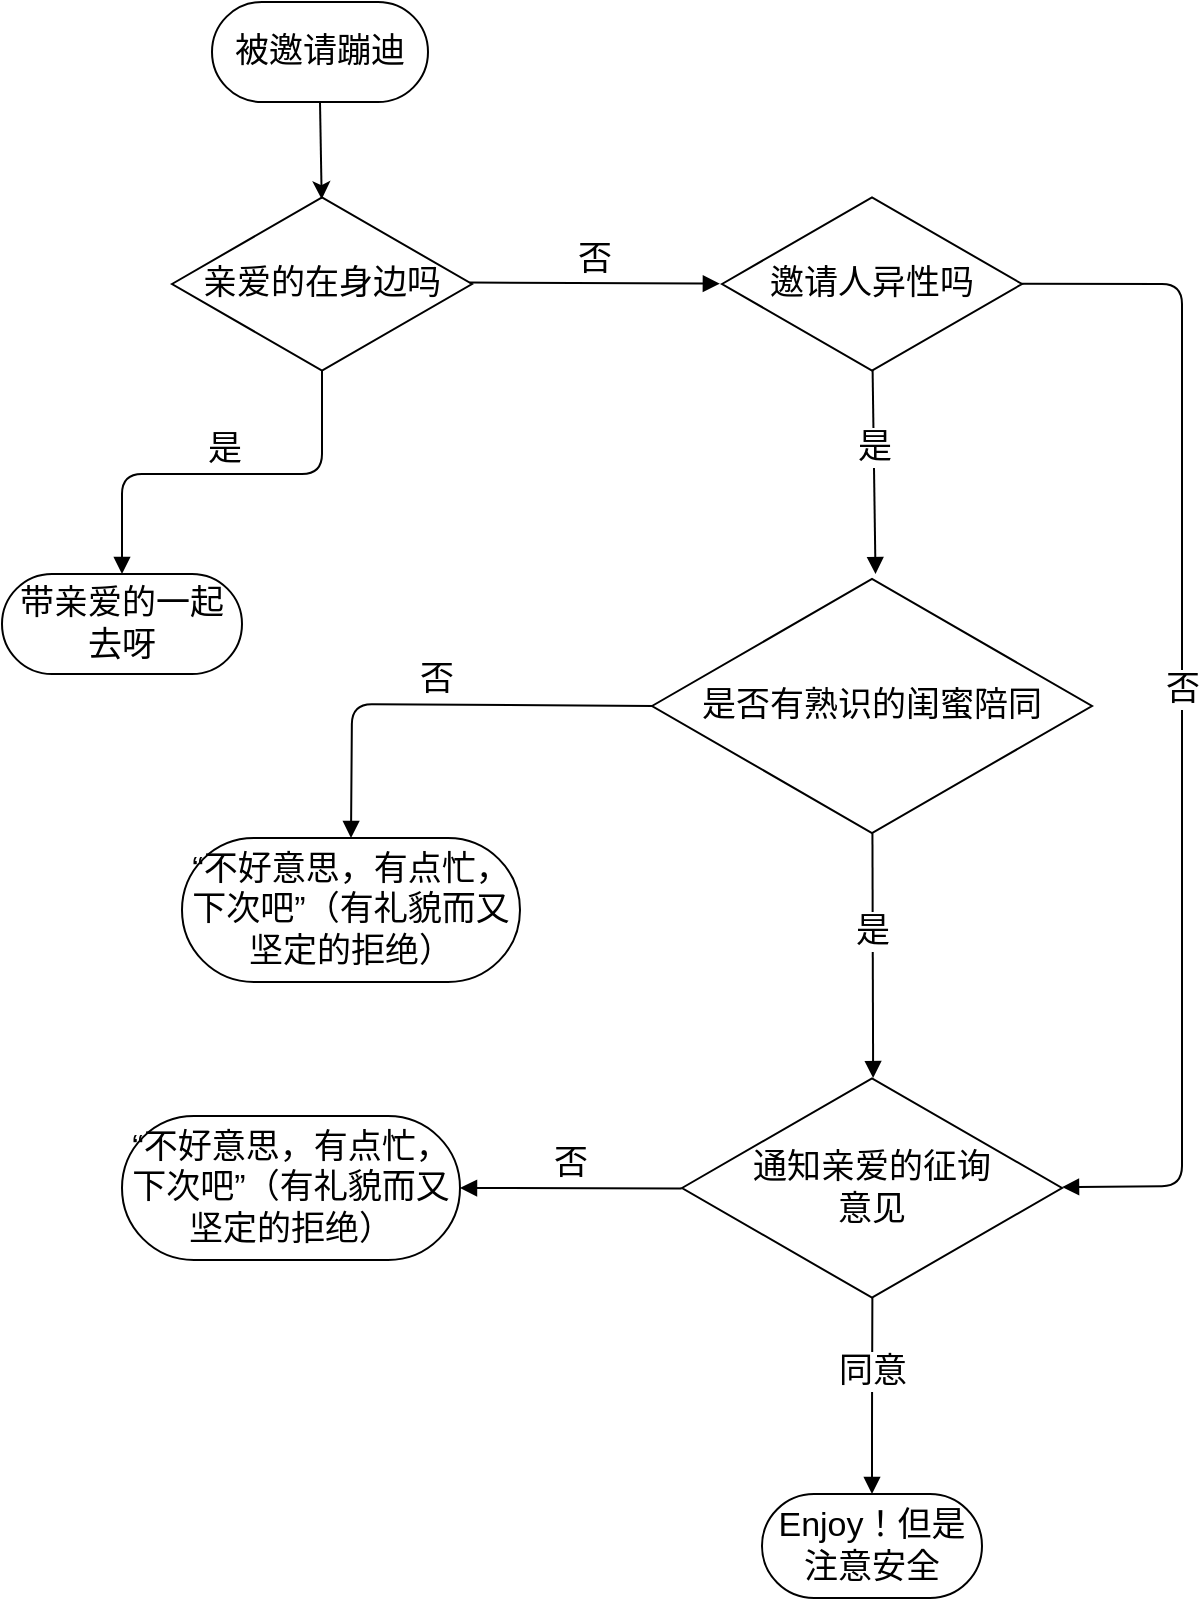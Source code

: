 <mxfile version="10.7.7" type="github"><diagram id="_bFv-2zmIj4SBWli6GZQ" name="Page-1"><mxGraphModel dx="2788" dy="1498" grid="1" gridSize="10" guides="1" tooltips="1" connect="1" arrows="1" fold="1" page="1" pageScale="1" pageWidth="827" pageHeight="1169" math="0" shadow="0"><root><mxCell id="0"/><mxCell id="1" parent="0"/><mxCell id="SkOk7MYXA_gZDZ0BwV49-4" value="带亲爱的一起去呀" style="rounded=1;arcSize=50;fontFamily=Helvetica;fontStyle=0;fontSize=17;labelPosition=center;verticalLabelPosition=middle;align=center;verticalAlign=middle;textDirection=ltr;whiteSpace=wrap;" vertex="1" parent="1"><mxGeometry x="120" y="430" width="120" height="50" as="geometry"/></mxCell><mxCell id="SkOk7MYXA_gZDZ0BwV49-5" value="亲爱的在身边吗" style="html=1;whiteSpace=wrap;aspect=fixed;shape=isoRectangle;fontFamily=Helvetica;fontSize=17;" vertex="1" parent="1"><mxGeometry x="205" y="240" width="150" height="90" as="geometry"/></mxCell><mxCell id="SkOk7MYXA_gZDZ0BwV49-6" value="被邀请蹦迪" style="rounded=1;whiteSpace=wrap;html=1;fontFamily=Helvetica;fontSize=17;arcSize=50;" vertex="1" parent="1"><mxGeometry x="225" y="144" width="108" height="50" as="geometry"/></mxCell><mxCell id="SkOk7MYXA_gZDZ0BwV49-12" value="是" style="html=1;verticalAlign=bottom;endArrow=block;fontFamily=Helvetica;fontSize=17;entryX=0.5;entryY=0;entryDx=0;entryDy=0;exitX=0.5;exitY=0.981;exitDx=0;exitDy=0;exitPerimeter=0;" edge="1" parent="1" source="SkOk7MYXA_gZDZ0BwV49-5" target="SkOk7MYXA_gZDZ0BwV49-4"><mxGeometry width="80" relative="1" as="geometry"><mxPoint x="280" y="328" as="sourcePoint"/><mxPoint x="282" y="410" as="targetPoint"/><Array as="points"><mxPoint x="280" y="380"/><mxPoint x="180" y="380"/></Array></mxGeometry></mxCell><mxCell id="SkOk7MYXA_gZDZ0BwV49-14" value="" style="endArrow=classic;html=1;fontFamily=Helvetica;fontSize=17;exitX=0.5;exitY=1;exitDx=0;exitDy=0;entryX=0.499;entryY=0.029;entryDx=0;entryDy=0;entryPerimeter=0;" edge="1" parent="1" source="SkOk7MYXA_gZDZ0BwV49-6" target="SkOk7MYXA_gZDZ0BwV49-5"><mxGeometry width="50" height="50" relative="1" as="geometry"><mxPoint x="110" y="630" as="sourcePoint"/><mxPoint x="160" y="580" as="targetPoint"/><Array as="points"/></mxGeometry></mxCell><mxCell id="SkOk7MYXA_gZDZ0BwV49-15" value="邀请人异性吗" style="html=1;whiteSpace=wrap;aspect=fixed;shape=isoRectangle;fontFamily=Helvetica;fontSize=17;" vertex="1" parent="1"><mxGeometry x="480" y="240" width="150" height="90" as="geometry"/></mxCell><mxCell id="SkOk7MYXA_gZDZ0BwV49-16" value="否" style="html=1;verticalAlign=bottom;endArrow=block;fontFamily=Helvetica;fontSize=17;exitX=0.992;exitY=0.492;exitDx=0;exitDy=0;exitPerimeter=0;entryX=-0.007;entryY=0.498;entryDx=0;entryDy=0;entryPerimeter=0;" edge="1" parent="1" source="SkOk7MYXA_gZDZ0BwV49-5" target="SkOk7MYXA_gZDZ0BwV49-15"><mxGeometry width="80" relative="1" as="geometry"><mxPoint x="360" y="290" as="sourcePoint"/><mxPoint x="440" y="290" as="targetPoint"/></mxGeometry></mxCell><mxCell id="SkOk7MYXA_gZDZ0BwV49-17" value="是否有熟识的闺蜜陪同" style="html=1;whiteSpace=wrap;aspect=fixed;shape=isoRectangle;fontFamily=Helvetica;fontSize=17;" vertex="1" parent="1"><mxGeometry x="445" y="430" width="220" height="132" as="geometry"/></mxCell><mxCell id="SkOk7MYXA_gZDZ0BwV49-18" value="是" style="html=1;verticalAlign=bottom;endArrow=block;fontFamily=Helvetica;fontSize=17;exitX=0.502;exitY=0.977;exitDx=0;exitDy=0;exitPerimeter=0;entryX=0.508;entryY=0;entryDx=0;entryDy=0;entryPerimeter=0;" edge="1" parent="1" source="SkOk7MYXA_gZDZ0BwV49-15" target="SkOk7MYXA_gZDZ0BwV49-17"><mxGeometry width="80" relative="1" as="geometry"><mxPoint x="120" y="600" as="sourcePoint"/><mxPoint x="200" y="600" as="targetPoint"/><Array as="points"/></mxGeometry></mxCell><mxCell id="SkOk7MYXA_gZDZ0BwV49-19" value="通知亲爱的征询&lt;br&gt;意见" style="html=1;whiteSpace=wrap;aspect=fixed;shape=isoRectangle;fontFamily=Helvetica;fontSize=17;" vertex="1" parent="1"><mxGeometry x="460" y="680" width="190" height="114" as="geometry"/></mxCell><mxCell id="SkOk7MYXA_gZDZ0BwV49-20" value="是" style="html=1;verticalAlign=bottom;endArrow=block;fontFamily=Helvetica;fontSize=17;entryX=0.503;entryY=0.018;entryDx=0;entryDy=0;entryPerimeter=0;exitX=0.501;exitY=0.982;exitDx=0;exitDy=0;exitPerimeter=0;" edge="1" parent="1" source="SkOk7MYXA_gZDZ0BwV49-17" target="SkOk7MYXA_gZDZ0BwV49-19"><mxGeometry width="80" relative="1" as="geometry"><mxPoint x="558" y="580" as="sourcePoint"/><mxPoint x="563" y="700" as="targetPoint"/></mxGeometry></mxCell><mxCell id="SkOk7MYXA_gZDZ0BwV49-21" value="否" style="html=1;verticalAlign=bottom;endArrow=block;fontFamily=Helvetica;fontSize=17;exitX=0.998;exitY=0.498;exitDx=0;exitDy=0;exitPerimeter=0;entryX=1;entryY=0.496;entryDx=0;entryDy=0;entryPerimeter=0;" edge="1" parent="1" source="SkOk7MYXA_gZDZ0BwV49-15" target="SkOk7MYXA_gZDZ0BwV49-19"><mxGeometry width="80" relative="1" as="geometry"><mxPoint x="630" y="280" as="sourcePoint"/><mxPoint x="649" y="741" as="targetPoint"/><Array as="points"><mxPoint x="710" y="285"/><mxPoint x="710" y="590"/><mxPoint x="710" y="736"/></Array></mxGeometry></mxCell><mxCell id="SkOk7MYXA_gZDZ0BwV49-22" value="“不好意思，有点忙，下次吧”（有礼貌而又坚定的拒绝）" style="rounded=1;whiteSpace=wrap;html=1;fontFamily=Helvetica;fontSize=17;arcSize=50;" vertex="1" parent="1"><mxGeometry x="210" y="562" width="169" height="72" as="geometry"/></mxCell><mxCell id="SkOk7MYXA_gZDZ0BwV49-23" value="否" style="html=1;verticalAlign=bottom;endArrow=block;fontFamily=Helvetica;fontSize=17;exitX=0.003;exitY=0.5;exitDx=0;exitDy=0;exitPerimeter=0;entryX=0.5;entryY=0;entryDx=0;entryDy=0;" edge="1" parent="1" source="SkOk7MYXA_gZDZ0BwV49-17" target="SkOk7MYXA_gZDZ0BwV49-22"><mxGeometry width="80" relative="1" as="geometry"><mxPoint x="120" y="820" as="sourcePoint"/><mxPoint x="200" y="820" as="targetPoint"/><Array as="points"><mxPoint x="295" y="495"/></Array></mxGeometry></mxCell><mxCell id="SkOk7MYXA_gZDZ0BwV49-24" value="“不好意思，有点忙，下次吧”（有礼貌而又坚定的拒绝）" style="rounded=1;whiteSpace=wrap;html=1;fontFamily=Helvetica;fontSize=17;arcSize=50;" vertex="1" parent="1"><mxGeometry x="180" y="701" width="169" height="72" as="geometry"/></mxCell><mxCell id="SkOk7MYXA_gZDZ0BwV49-25" value="否" style="html=1;verticalAlign=bottom;endArrow=block;fontFamily=Helvetica;fontSize=17;exitX=-0.001;exitY=0.502;exitDx=0;exitDy=0;exitPerimeter=0;entryX=1;entryY=0.5;entryDx=0;entryDy=0;" edge="1" parent="1" target="SkOk7MYXA_gZDZ0BwV49-24" source="SkOk7MYXA_gZDZ0BwV49-19"><mxGeometry width="80" relative="1" as="geometry"><mxPoint x="415.5" y="684.5" as="sourcePoint"/><mxPoint x="170" y="1008.5" as="targetPoint"/><Array as="points"/></mxGeometry></mxCell><mxCell id="SkOk7MYXA_gZDZ0BwV49-26" value="Enjoy！但是注意安全" style="rounded=1;whiteSpace=wrap;html=1;fontFamily=Helvetica;fontSize=17;arcSize=50;" vertex="1" parent="1"><mxGeometry x="500" y="890" width="110" height="52" as="geometry"/></mxCell><mxCell id="SkOk7MYXA_gZDZ0BwV49-27" value="同意" style="html=1;verticalAlign=bottom;endArrow=block;fontFamily=Helvetica;fontSize=17;entryX=0.5;entryY=0;entryDx=0;entryDy=0;exitX=0.501;exitY=0.98;exitDx=0;exitDy=0;exitPerimeter=0;" edge="1" parent="1" source="SkOk7MYXA_gZDZ0BwV49-19" target="SkOk7MYXA_gZDZ0BwV49-26"><mxGeometry width="80" relative="1" as="geometry"><mxPoint x="590" y="790" as="sourcePoint"/><mxPoint x="359" y="747" as="targetPoint"/><Array as="points"><mxPoint x="555" y="850"/></Array></mxGeometry></mxCell></root></mxGraphModel></diagram></mxfile>